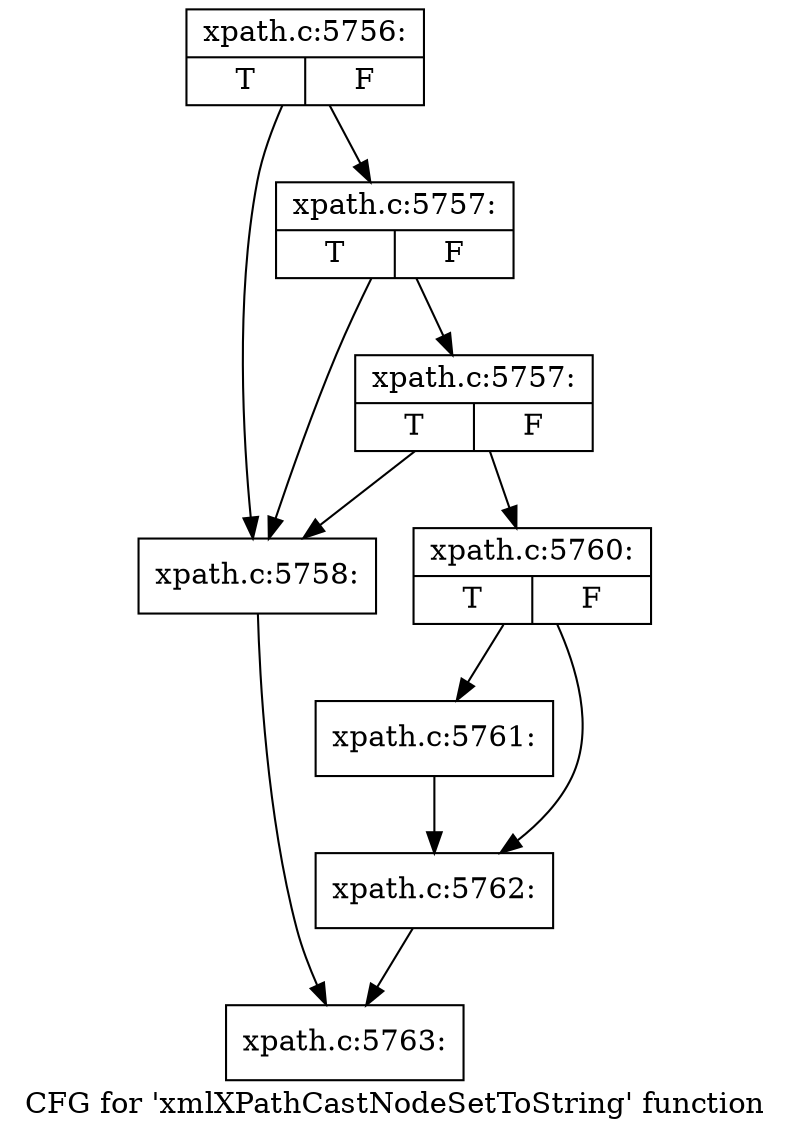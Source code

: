 digraph "CFG for 'xmlXPathCastNodeSetToString' function" {
	label="CFG for 'xmlXPathCastNodeSetToString' function";

	Node0x55e6b2648e00 [shape=record,label="{xpath.c:5756:|{<s0>T|<s1>F}}"];
	Node0x55e6b2648e00 -> Node0x55e6b264a670;
	Node0x55e6b2648e00 -> Node0x55e6b2649d80;
	Node0x55e6b2649d80 [shape=record,label="{xpath.c:5757:|{<s0>T|<s1>F}}"];
	Node0x55e6b2649d80 -> Node0x55e6b264a670;
	Node0x55e6b2649d80 -> Node0x55e6b2649d00;
	Node0x55e6b2649d00 [shape=record,label="{xpath.c:5757:|{<s0>T|<s1>F}}"];
	Node0x55e6b2649d00 -> Node0x55e6b264a670;
	Node0x55e6b2649d00 -> Node0x55e6b264a5a0;
	Node0x55e6b264a670 [shape=record,label="{xpath.c:5758:}"];
	Node0x55e6b264a670 -> Node0x55e6b2649b90;
	Node0x55e6b264a5a0 [shape=record,label="{xpath.c:5760:|{<s0>T|<s1>F}}"];
	Node0x55e6b264a5a0 -> Node0x55e6b2649ef0;
	Node0x55e6b264a5a0 -> Node0x55e6b264be10;
	Node0x55e6b2649ef0 [shape=record,label="{xpath.c:5761:}"];
	Node0x55e6b2649ef0 -> Node0x55e6b264be10;
	Node0x55e6b264be10 [shape=record,label="{xpath.c:5762:}"];
	Node0x55e6b264be10 -> Node0x55e6b2649b90;
	Node0x55e6b2649b90 [shape=record,label="{xpath.c:5763:}"];
}
